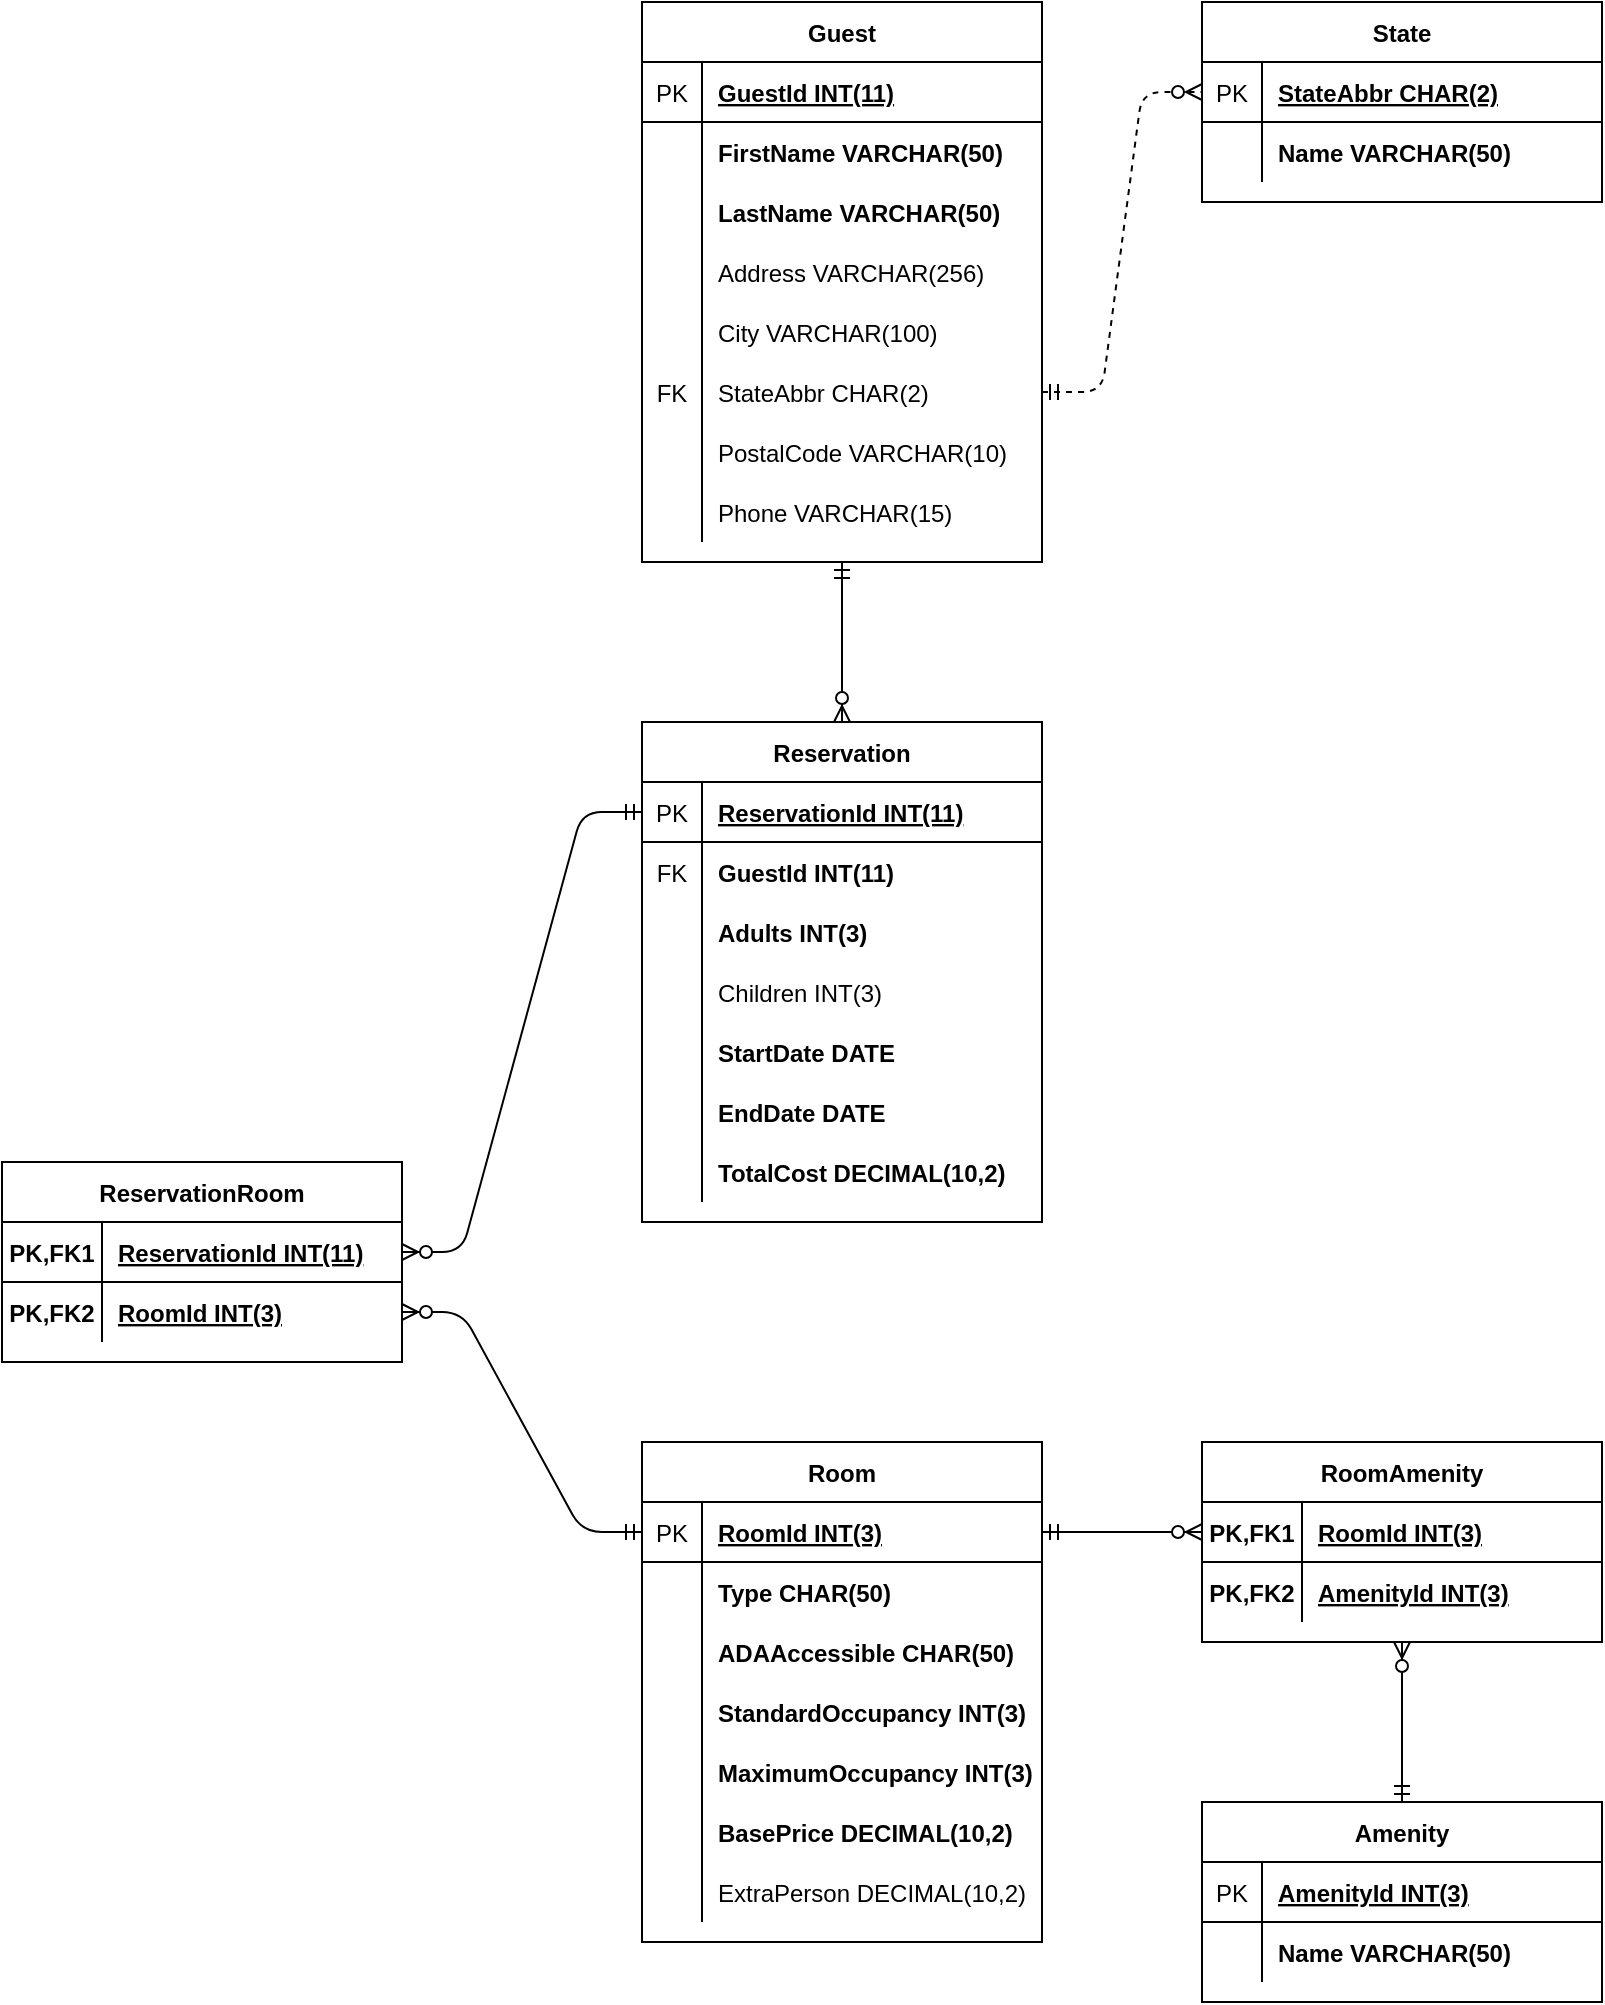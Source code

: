 <mxfile version="14.4.3" type="device"><diagram id="R2lEEEUBdFMjLlhIrx00" name="Page-1"><mxGraphModel dx="822" dy="461" grid="1" gridSize="10" guides="1" tooltips="1" connect="1" arrows="1" fold="1" page="1" pageScale="1" pageWidth="850" pageHeight="1100" math="0" shadow="0" extFonts="Permanent Marker^https://fonts.googleapis.com/css?family=Permanent+Marker"><root><mxCell id="0"/><mxCell id="1" parent="0"/><mxCell id="C-vyLk0tnHw3VtMMgP7b-2" value="RoomAmenity" style="shape=table;startSize=30;container=1;collapsible=1;childLayout=tableLayout;fixedRows=1;rowLines=0;fontStyle=1;align=center;resizeLast=1;" parent="1" vertex="1"><mxGeometry x="640" y="760" width="200" height="100" as="geometry"/></mxCell><mxCell id="C-vyLk0tnHw3VtMMgP7b-3" value="" style="shape=partialRectangle;collapsible=0;dropTarget=0;pointerEvents=0;fillColor=none;points=[[0,0.5],[1,0.5]];portConstraint=eastwest;top=0;left=0;right=0;bottom=1;" parent="C-vyLk0tnHw3VtMMgP7b-2" vertex="1"><mxGeometry y="30" width="200" height="30" as="geometry"/></mxCell><mxCell id="C-vyLk0tnHw3VtMMgP7b-4" value="PK,FK1" style="shape=partialRectangle;overflow=hidden;connectable=0;fillColor=none;top=0;left=0;bottom=0;right=0;fontStyle=1;" parent="C-vyLk0tnHw3VtMMgP7b-3" vertex="1"><mxGeometry width="50" height="30" as="geometry"/></mxCell><mxCell id="C-vyLk0tnHw3VtMMgP7b-5" value="RoomId INT(3)" style="shape=partialRectangle;overflow=hidden;connectable=0;fillColor=none;top=0;left=0;bottom=0;right=0;align=left;spacingLeft=6;fontStyle=5;" parent="C-vyLk0tnHw3VtMMgP7b-3" vertex="1"><mxGeometry x="50" width="150" height="30" as="geometry"/></mxCell><mxCell id="C-vyLk0tnHw3VtMMgP7b-6" value="" style="shape=partialRectangle;collapsible=0;dropTarget=0;pointerEvents=0;fillColor=none;points=[[0,0.5],[1,0.5]];portConstraint=eastwest;top=0;left=0;right=0;bottom=0;" parent="C-vyLk0tnHw3VtMMgP7b-2" vertex="1"><mxGeometry y="60" width="200" height="30" as="geometry"/></mxCell><mxCell id="C-vyLk0tnHw3VtMMgP7b-7" value="PK,FK2" style="shape=partialRectangle;overflow=hidden;connectable=0;fillColor=none;top=0;left=0;bottom=0;right=0;fontStyle=1" parent="C-vyLk0tnHw3VtMMgP7b-6" vertex="1"><mxGeometry width="50" height="30" as="geometry"/></mxCell><mxCell id="C-vyLk0tnHw3VtMMgP7b-8" value="AmenityId INT(3)" style="shape=partialRectangle;overflow=hidden;connectable=0;fillColor=none;top=0;left=0;bottom=0;right=0;align=left;spacingLeft=6;fontStyle=5" parent="C-vyLk0tnHw3VtMMgP7b-6" vertex="1"><mxGeometry x="50" width="150" height="30" as="geometry"/></mxCell><mxCell id="C-vyLk0tnHw3VtMMgP7b-13" value="Amenity" style="shape=table;startSize=30;container=1;collapsible=1;childLayout=tableLayout;fixedRows=1;rowLines=0;fontStyle=1;align=center;resizeLast=1;" parent="1" vertex="1"><mxGeometry x="640" y="940" width="200" height="100" as="geometry"/></mxCell><mxCell id="C-vyLk0tnHw3VtMMgP7b-14" value="" style="shape=partialRectangle;collapsible=0;dropTarget=0;pointerEvents=0;fillColor=none;points=[[0,0.5],[1,0.5]];portConstraint=eastwest;top=0;left=0;right=0;bottom=1;" parent="C-vyLk0tnHw3VtMMgP7b-13" vertex="1"><mxGeometry y="30" width="200" height="30" as="geometry"/></mxCell><mxCell id="C-vyLk0tnHw3VtMMgP7b-15" value="PK" style="shape=partialRectangle;overflow=hidden;connectable=0;fillColor=none;top=0;left=0;bottom=0;right=0;fontStyle=0;" parent="C-vyLk0tnHw3VtMMgP7b-14" vertex="1"><mxGeometry width="30" height="30" as="geometry"/></mxCell><mxCell id="C-vyLk0tnHw3VtMMgP7b-16" value="AmenityId INT(3)" style="shape=partialRectangle;overflow=hidden;connectable=0;fillColor=none;top=0;left=0;bottom=0;right=0;align=left;spacingLeft=6;fontStyle=5;" parent="C-vyLk0tnHw3VtMMgP7b-14" vertex="1"><mxGeometry x="30" width="170" height="30" as="geometry"/></mxCell><mxCell id="C-vyLk0tnHw3VtMMgP7b-17" value="" style="shape=partialRectangle;collapsible=0;dropTarget=0;pointerEvents=0;fillColor=none;points=[[0,0.5],[1,0.5]];portConstraint=eastwest;top=0;left=0;right=0;bottom=0;" parent="C-vyLk0tnHw3VtMMgP7b-13" vertex="1"><mxGeometry y="60" width="200" height="30" as="geometry"/></mxCell><mxCell id="C-vyLk0tnHw3VtMMgP7b-18" value="" style="shape=partialRectangle;overflow=hidden;connectable=0;fillColor=none;top=0;left=0;bottom=0;right=0;" parent="C-vyLk0tnHw3VtMMgP7b-17" vertex="1"><mxGeometry width="30" height="30" as="geometry"/></mxCell><mxCell id="C-vyLk0tnHw3VtMMgP7b-19" value="Name VARCHAR(50)" style="shape=partialRectangle;overflow=hidden;connectable=0;fillColor=none;top=0;left=0;bottom=0;right=0;align=left;spacingLeft=6;fontStyle=1" parent="C-vyLk0tnHw3VtMMgP7b-17" vertex="1"><mxGeometry x="30" width="170" height="30" as="geometry"/></mxCell><mxCell id="C-vyLk0tnHw3VtMMgP7b-23" value="Room" style="shape=table;startSize=30;container=1;collapsible=1;childLayout=tableLayout;fixedRows=1;rowLines=0;fontStyle=1;align=center;resizeLast=1;" parent="1" vertex="1"><mxGeometry x="360" y="760" width="200" height="250" as="geometry"/></mxCell><mxCell id="C-vyLk0tnHw3VtMMgP7b-24" value="" style="shape=partialRectangle;collapsible=0;dropTarget=0;pointerEvents=0;fillColor=none;points=[[0,0.5],[1,0.5]];portConstraint=eastwest;top=0;left=0;right=0;bottom=1;" parent="C-vyLk0tnHw3VtMMgP7b-23" vertex="1"><mxGeometry y="30" width="200" height="30" as="geometry"/></mxCell><mxCell id="C-vyLk0tnHw3VtMMgP7b-25" value="PK" style="shape=partialRectangle;overflow=hidden;connectable=0;fillColor=none;top=0;left=0;bottom=0;right=0;fontStyle=0;" parent="C-vyLk0tnHw3VtMMgP7b-24" vertex="1"><mxGeometry width="30" height="30" as="geometry"/></mxCell><mxCell id="C-vyLk0tnHw3VtMMgP7b-26" value="RoomId INT(3)" style="shape=partialRectangle;overflow=hidden;connectable=0;fillColor=none;top=0;left=0;bottom=0;right=0;align=left;spacingLeft=6;fontStyle=5;" parent="C-vyLk0tnHw3VtMMgP7b-24" vertex="1"><mxGeometry x="30" width="170" height="30" as="geometry"/></mxCell><mxCell id="C-vyLk0tnHw3VtMMgP7b-27" value="" style="shape=partialRectangle;collapsible=0;dropTarget=0;pointerEvents=0;fillColor=none;points=[[0,0.5],[1,0.5]];portConstraint=eastwest;top=0;left=0;right=0;bottom=0;" parent="C-vyLk0tnHw3VtMMgP7b-23" vertex="1"><mxGeometry y="60" width="200" height="30" as="geometry"/></mxCell><mxCell id="C-vyLk0tnHw3VtMMgP7b-28" value="" style="shape=partialRectangle;overflow=hidden;connectable=0;fillColor=none;top=0;left=0;bottom=0;right=0;" parent="C-vyLk0tnHw3VtMMgP7b-27" vertex="1"><mxGeometry width="30" height="30" as="geometry"/></mxCell><mxCell id="C-vyLk0tnHw3VtMMgP7b-29" value="Type CHAR(50)" style="shape=partialRectangle;overflow=hidden;connectable=0;fillColor=none;top=0;left=0;bottom=0;right=0;align=left;spacingLeft=6;fontStyle=1" parent="C-vyLk0tnHw3VtMMgP7b-27" vertex="1"><mxGeometry x="30" width="170" height="30" as="geometry"/></mxCell><mxCell id="I8OYsC1YC5K97LVi_wlR-2" value="" style="shape=partialRectangle;collapsible=0;dropTarget=0;pointerEvents=0;fillColor=none;points=[[0,0.5],[1,0.5]];portConstraint=eastwest;top=0;left=0;right=0;bottom=0;" vertex="1" parent="C-vyLk0tnHw3VtMMgP7b-23"><mxGeometry y="90" width="200" height="30" as="geometry"/></mxCell><mxCell id="I8OYsC1YC5K97LVi_wlR-3" value="" style="shape=partialRectangle;overflow=hidden;connectable=0;fillColor=none;top=0;left=0;bottom=0;right=0;" vertex="1" parent="I8OYsC1YC5K97LVi_wlR-2"><mxGeometry width="30" height="30" as="geometry"/></mxCell><mxCell id="I8OYsC1YC5K97LVi_wlR-4" value="ADAAccessible CHAR(50)" style="shape=partialRectangle;overflow=hidden;connectable=0;fillColor=none;top=0;left=0;bottom=0;right=0;align=left;spacingLeft=6;fontStyle=1" vertex="1" parent="I8OYsC1YC5K97LVi_wlR-2"><mxGeometry x="30" width="170" height="30" as="geometry"/></mxCell><mxCell id="I8OYsC1YC5K97LVi_wlR-5" value="" style="shape=partialRectangle;collapsible=0;dropTarget=0;pointerEvents=0;fillColor=none;points=[[0,0.5],[1,0.5]];portConstraint=eastwest;top=0;left=0;right=0;bottom=0;" vertex="1" parent="C-vyLk0tnHw3VtMMgP7b-23"><mxGeometry y="120" width="200" height="30" as="geometry"/></mxCell><mxCell id="I8OYsC1YC5K97LVi_wlR-6" value="" style="shape=partialRectangle;overflow=hidden;connectable=0;fillColor=none;top=0;left=0;bottom=0;right=0;" vertex="1" parent="I8OYsC1YC5K97LVi_wlR-5"><mxGeometry width="30" height="30" as="geometry"/></mxCell><mxCell id="I8OYsC1YC5K97LVi_wlR-7" value="StandardOccupancy INT(3)" style="shape=partialRectangle;overflow=hidden;connectable=0;fillColor=none;top=0;left=0;bottom=0;right=0;align=left;spacingLeft=6;fontStyle=1" vertex="1" parent="I8OYsC1YC5K97LVi_wlR-5"><mxGeometry x="30" width="170" height="30" as="geometry"/></mxCell><mxCell id="I8OYsC1YC5K97LVi_wlR-8" value="" style="shape=partialRectangle;collapsible=0;dropTarget=0;pointerEvents=0;fillColor=none;points=[[0,0.5],[1,0.5]];portConstraint=eastwest;top=0;left=0;right=0;bottom=0;" vertex="1" parent="C-vyLk0tnHw3VtMMgP7b-23"><mxGeometry y="150" width="200" height="30" as="geometry"/></mxCell><mxCell id="I8OYsC1YC5K97LVi_wlR-9" value="" style="shape=partialRectangle;overflow=hidden;connectable=0;fillColor=none;top=0;left=0;bottom=0;right=0;" vertex="1" parent="I8OYsC1YC5K97LVi_wlR-8"><mxGeometry width="30" height="30" as="geometry"/></mxCell><mxCell id="I8OYsC1YC5K97LVi_wlR-10" value="MaximumOccupancy INT(3)" style="shape=partialRectangle;overflow=hidden;connectable=0;fillColor=none;top=0;left=0;bottom=0;right=0;align=left;spacingLeft=6;fontStyle=1" vertex="1" parent="I8OYsC1YC5K97LVi_wlR-8"><mxGeometry x="30" width="170" height="30" as="geometry"/></mxCell><mxCell id="I8OYsC1YC5K97LVi_wlR-11" value="" style="shape=partialRectangle;collapsible=0;dropTarget=0;pointerEvents=0;fillColor=none;points=[[0,0.5],[1,0.5]];portConstraint=eastwest;top=0;left=0;right=0;bottom=0;" vertex="1" parent="C-vyLk0tnHw3VtMMgP7b-23"><mxGeometry y="180" width="200" height="30" as="geometry"/></mxCell><mxCell id="I8OYsC1YC5K97LVi_wlR-12" value="" style="shape=partialRectangle;overflow=hidden;connectable=0;fillColor=none;top=0;left=0;bottom=0;right=0;" vertex="1" parent="I8OYsC1YC5K97LVi_wlR-11"><mxGeometry width="30" height="30" as="geometry"/></mxCell><mxCell id="I8OYsC1YC5K97LVi_wlR-13" value="BasePrice DECIMAL(10,2)" style="shape=partialRectangle;overflow=hidden;connectable=0;fillColor=none;top=0;left=0;bottom=0;right=0;align=left;spacingLeft=6;fontStyle=1" vertex="1" parent="I8OYsC1YC5K97LVi_wlR-11"><mxGeometry x="30" width="170" height="30" as="geometry"/></mxCell><mxCell id="I8OYsC1YC5K97LVi_wlR-14" value="" style="shape=partialRectangle;collapsible=0;dropTarget=0;pointerEvents=0;fillColor=none;points=[[0,0.5],[1,0.5]];portConstraint=eastwest;top=0;left=0;right=0;bottom=0;" vertex="1" parent="C-vyLk0tnHw3VtMMgP7b-23"><mxGeometry y="210" width="200" height="30" as="geometry"/></mxCell><mxCell id="I8OYsC1YC5K97LVi_wlR-15" value="" style="shape=partialRectangle;overflow=hidden;connectable=0;fillColor=none;top=0;left=0;bottom=0;right=0;" vertex="1" parent="I8OYsC1YC5K97LVi_wlR-14"><mxGeometry width="30" height="30" as="geometry"/></mxCell><mxCell id="I8OYsC1YC5K97LVi_wlR-16" value="ExtraPerson DECIMAL(10,2)" style="shape=partialRectangle;overflow=hidden;connectable=0;fillColor=none;top=0;left=0;bottom=0;right=0;align=left;spacingLeft=6;" vertex="1" parent="I8OYsC1YC5K97LVi_wlR-14"><mxGeometry x="30" width="170" height="30" as="geometry"/></mxCell><mxCell id="I8OYsC1YC5K97LVi_wlR-17" value="" style="edgeStyle=entityRelationEdgeStyle;fontSize=12;html=1;endArrow=ERzeroToMany;startArrow=ERmandOne;exitX=1;exitY=0.5;exitDx=0;exitDy=0;entryX=0;entryY=0.5;entryDx=0;entryDy=0;" edge="1" parent="1" source="C-vyLk0tnHw3VtMMgP7b-24" target="C-vyLk0tnHw3VtMMgP7b-3"><mxGeometry width="100" height="100" relative="1" as="geometry"><mxPoint x="290" y="180" as="sourcePoint"/><mxPoint x="358" y="85" as="targetPoint"/></mxGeometry></mxCell><mxCell id="I8OYsC1YC5K97LVi_wlR-21" value="Guest" style="shape=table;startSize=30;container=1;collapsible=1;childLayout=tableLayout;fixedRows=1;rowLines=0;fontStyle=1;align=center;resizeLast=1;" vertex="1" parent="1"><mxGeometry x="360" y="40" width="200" height="280" as="geometry"/></mxCell><mxCell id="I8OYsC1YC5K97LVi_wlR-22" value="" style="shape=partialRectangle;collapsible=0;dropTarget=0;pointerEvents=0;fillColor=none;points=[[0,0.5],[1,0.5]];portConstraint=eastwest;top=0;left=0;right=0;bottom=1;" vertex="1" parent="I8OYsC1YC5K97LVi_wlR-21"><mxGeometry y="30" width="200" height="30" as="geometry"/></mxCell><mxCell id="I8OYsC1YC5K97LVi_wlR-23" value="PK" style="shape=partialRectangle;overflow=hidden;connectable=0;fillColor=none;top=0;left=0;bottom=0;right=0;fontStyle=0;" vertex="1" parent="I8OYsC1YC5K97LVi_wlR-22"><mxGeometry width="30" height="30" as="geometry"/></mxCell><mxCell id="I8OYsC1YC5K97LVi_wlR-24" value="GuestId INT(11)" style="shape=partialRectangle;overflow=hidden;connectable=0;fillColor=none;top=0;left=0;bottom=0;right=0;align=left;spacingLeft=6;fontStyle=5;" vertex="1" parent="I8OYsC1YC5K97LVi_wlR-22"><mxGeometry x="30" width="170" height="30" as="geometry"/></mxCell><mxCell id="I8OYsC1YC5K97LVi_wlR-25" value="" style="shape=partialRectangle;collapsible=0;dropTarget=0;pointerEvents=0;fillColor=none;points=[[0,0.5],[1,0.5]];portConstraint=eastwest;top=0;left=0;right=0;bottom=0;" vertex="1" parent="I8OYsC1YC5K97LVi_wlR-21"><mxGeometry y="60" width="200" height="30" as="geometry"/></mxCell><mxCell id="I8OYsC1YC5K97LVi_wlR-26" value="" style="shape=partialRectangle;overflow=hidden;connectable=0;fillColor=none;top=0;left=0;bottom=0;right=0;" vertex="1" parent="I8OYsC1YC5K97LVi_wlR-25"><mxGeometry width="30" height="30" as="geometry"/></mxCell><mxCell id="I8OYsC1YC5K97LVi_wlR-27" value="FirstName VARCHAR(50)" style="shape=partialRectangle;overflow=hidden;connectable=0;fillColor=none;top=0;left=0;bottom=0;right=0;align=left;spacingLeft=6;fontStyle=1" vertex="1" parent="I8OYsC1YC5K97LVi_wlR-25"><mxGeometry x="30" width="170" height="30" as="geometry"/></mxCell><mxCell id="I8OYsC1YC5K97LVi_wlR-28" value="" style="shape=partialRectangle;collapsible=0;dropTarget=0;pointerEvents=0;fillColor=none;points=[[0,0.5],[1,0.5]];portConstraint=eastwest;top=0;left=0;right=0;bottom=0;" vertex="1" parent="I8OYsC1YC5K97LVi_wlR-21"><mxGeometry y="90" width="200" height="30" as="geometry"/></mxCell><mxCell id="I8OYsC1YC5K97LVi_wlR-29" value="" style="shape=partialRectangle;overflow=hidden;connectable=0;fillColor=none;top=0;left=0;bottom=0;right=0;" vertex="1" parent="I8OYsC1YC5K97LVi_wlR-28"><mxGeometry width="30" height="30" as="geometry"/></mxCell><mxCell id="I8OYsC1YC5K97LVi_wlR-30" value="LastName VARCHAR(50)" style="shape=partialRectangle;overflow=hidden;connectable=0;fillColor=none;top=0;left=0;bottom=0;right=0;align=left;spacingLeft=6;fontStyle=1" vertex="1" parent="I8OYsC1YC5K97LVi_wlR-28"><mxGeometry x="30" width="170" height="30" as="geometry"/></mxCell><mxCell id="I8OYsC1YC5K97LVi_wlR-31" value="" style="shape=partialRectangle;collapsible=0;dropTarget=0;pointerEvents=0;fillColor=none;points=[[0,0.5],[1,0.5]];portConstraint=eastwest;top=0;left=0;right=0;bottom=0;" vertex="1" parent="I8OYsC1YC5K97LVi_wlR-21"><mxGeometry y="120" width="200" height="30" as="geometry"/></mxCell><mxCell id="I8OYsC1YC5K97LVi_wlR-32" value="" style="shape=partialRectangle;overflow=hidden;connectable=0;fillColor=none;top=0;left=0;bottom=0;right=0;" vertex="1" parent="I8OYsC1YC5K97LVi_wlR-31"><mxGeometry width="30" height="30" as="geometry"/></mxCell><mxCell id="I8OYsC1YC5K97LVi_wlR-33" value="Address VARCHAR(256)" style="shape=partialRectangle;overflow=hidden;connectable=0;fillColor=none;top=0;left=0;bottom=0;right=0;align=left;spacingLeft=6;fontStyle=0" vertex="1" parent="I8OYsC1YC5K97LVi_wlR-31"><mxGeometry x="30" width="170" height="30" as="geometry"/></mxCell><mxCell id="I8OYsC1YC5K97LVi_wlR-34" value="" style="shape=partialRectangle;collapsible=0;dropTarget=0;pointerEvents=0;fillColor=none;points=[[0,0.5],[1,0.5]];portConstraint=eastwest;top=0;left=0;right=0;bottom=0;" vertex="1" parent="I8OYsC1YC5K97LVi_wlR-21"><mxGeometry y="150" width="200" height="30" as="geometry"/></mxCell><mxCell id="I8OYsC1YC5K97LVi_wlR-35" value="" style="shape=partialRectangle;overflow=hidden;connectable=0;fillColor=none;top=0;left=0;bottom=0;right=0;" vertex="1" parent="I8OYsC1YC5K97LVi_wlR-34"><mxGeometry width="30" height="30" as="geometry"/></mxCell><mxCell id="I8OYsC1YC5K97LVi_wlR-36" value="City VARCHAR(100)" style="shape=partialRectangle;overflow=hidden;connectable=0;fillColor=none;top=0;left=0;bottom=0;right=0;align=left;spacingLeft=6;fontStyle=0" vertex="1" parent="I8OYsC1YC5K97LVi_wlR-34"><mxGeometry x="30" width="170" height="30" as="geometry"/></mxCell><mxCell id="I8OYsC1YC5K97LVi_wlR-37" value="" style="shape=partialRectangle;collapsible=0;dropTarget=0;pointerEvents=0;fillColor=none;points=[[0,0.5],[1,0.5]];portConstraint=eastwest;top=0;left=0;right=0;bottom=0;" vertex="1" parent="I8OYsC1YC5K97LVi_wlR-21"><mxGeometry y="180" width="200" height="30" as="geometry"/></mxCell><mxCell id="I8OYsC1YC5K97LVi_wlR-38" value="FK" style="shape=partialRectangle;overflow=hidden;connectable=0;fillColor=none;top=0;left=0;bottom=0;right=0;" vertex="1" parent="I8OYsC1YC5K97LVi_wlR-37"><mxGeometry width="30" height="30" as="geometry"/></mxCell><mxCell id="I8OYsC1YC5K97LVi_wlR-39" value="StateAbbr CHAR(2)" style="shape=partialRectangle;overflow=hidden;connectable=0;fillColor=none;top=0;left=0;bottom=0;right=0;align=left;spacingLeft=6;fontStyle=0" vertex="1" parent="I8OYsC1YC5K97LVi_wlR-37"><mxGeometry x="30" width="170" height="30" as="geometry"/></mxCell><mxCell id="I8OYsC1YC5K97LVi_wlR-40" value="" style="shape=partialRectangle;collapsible=0;dropTarget=0;pointerEvents=0;fillColor=none;points=[[0,0.5],[1,0.5]];portConstraint=eastwest;top=0;left=0;right=0;bottom=0;" vertex="1" parent="I8OYsC1YC5K97LVi_wlR-21"><mxGeometry y="210" width="200" height="30" as="geometry"/></mxCell><mxCell id="I8OYsC1YC5K97LVi_wlR-41" value="" style="shape=partialRectangle;overflow=hidden;connectable=0;fillColor=none;top=0;left=0;bottom=0;right=0;" vertex="1" parent="I8OYsC1YC5K97LVi_wlR-40"><mxGeometry width="30" height="30" as="geometry"/></mxCell><mxCell id="I8OYsC1YC5K97LVi_wlR-42" value="PostalCode VARCHAR(10)" style="shape=partialRectangle;overflow=hidden;connectable=0;fillColor=none;top=0;left=0;bottom=0;right=0;align=left;spacingLeft=6;" vertex="1" parent="I8OYsC1YC5K97LVi_wlR-40"><mxGeometry x="30" width="170" height="30" as="geometry"/></mxCell><mxCell id="I8OYsC1YC5K97LVi_wlR-43" value="" style="shape=partialRectangle;collapsible=0;dropTarget=0;pointerEvents=0;fillColor=none;points=[[0,0.5],[1,0.5]];portConstraint=eastwest;top=0;left=0;right=0;bottom=0;" vertex="1" parent="I8OYsC1YC5K97LVi_wlR-21"><mxGeometry y="240" width="200" height="30" as="geometry"/></mxCell><mxCell id="I8OYsC1YC5K97LVi_wlR-44" value="" style="shape=partialRectangle;overflow=hidden;connectable=0;fillColor=none;top=0;left=0;bottom=0;right=0;" vertex="1" parent="I8OYsC1YC5K97LVi_wlR-43"><mxGeometry width="30" height="30" as="geometry"/></mxCell><mxCell id="I8OYsC1YC5K97LVi_wlR-45" value="Phone VARCHAR(15)" style="shape=partialRectangle;overflow=hidden;connectable=0;fillColor=none;top=0;left=0;bottom=0;right=0;align=left;spacingLeft=6;" vertex="1" parent="I8OYsC1YC5K97LVi_wlR-43"><mxGeometry x="30" width="170" height="30" as="geometry"/></mxCell><mxCell id="I8OYsC1YC5K97LVi_wlR-46" value="State" style="shape=table;startSize=30;container=1;collapsible=1;childLayout=tableLayout;fixedRows=1;rowLines=0;fontStyle=1;align=center;resizeLast=1;" vertex="1" parent="1"><mxGeometry x="640" y="40" width="200" height="100" as="geometry"/></mxCell><mxCell id="I8OYsC1YC5K97LVi_wlR-47" value="" style="shape=partialRectangle;collapsible=0;dropTarget=0;pointerEvents=0;fillColor=none;points=[[0,0.5],[1,0.5]];portConstraint=eastwest;top=0;left=0;right=0;bottom=1;" vertex="1" parent="I8OYsC1YC5K97LVi_wlR-46"><mxGeometry y="30" width="200" height="30" as="geometry"/></mxCell><mxCell id="I8OYsC1YC5K97LVi_wlR-48" value="PK" style="shape=partialRectangle;overflow=hidden;connectable=0;fillColor=none;top=0;left=0;bottom=0;right=0;fontStyle=0;" vertex="1" parent="I8OYsC1YC5K97LVi_wlR-47"><mxGeometry width="30" height="30" as="geometry"/></mxCell><mxCell id="I8OYsC1YC5K97LVi_wlR-49" value="StateAbbr CHAR(2)" style="shape=partialRectangle;overflow=hidden;connectable=0;fillColor=none;top=0;left=0;bottom=0;right=0;align=left;spacingLeft=6;fontStyle=5;" vertex="1" parent="I8OYsC1YC5K97LVi_wlR-47"><mxGeometry x="30" width="170" height="30" as="geometry"/></mxCell><mxCell id="I8OYsC1YC5K97LVi_wlR-50" value="" style="shape=partialRectangle;collapsible=0;dropTarget=0;pointerEvents=0;fillColor=none;points=[[0,0.5],[1,0.5]];portConstraint=eastwest;top=0;left=0;right=0;bottom=0;" vertex="1" parent="I8OYsC1YC5K97LVi_wlR-46"><mxGeometry y="60" width="200" height="30" as="geometry"/></mxCell><mxCell id="I8OYsC1YC5K97LVi_wlR-51" value="" style="shape=partialRectangle;overflow=hidden;connectable=0;fillColor=none;top=0;left=0;bottom=0;right=0;" vertex="1" parent="I8OYsC1YC5K97LVi_wlR-50"><mxGeometry width="30" height="30" as="geometry"/></mxCell><mxCell id="I8OYsC1YC5K97LVi_wlR-52" value="Name VARCHAR(50)" style="shape=partialRectangle;overflow=hidden;connectable=0;fillColor=none;top=0;left=0;bottom=0;right=0;align=left;spacingLeft=6;fontStyle=1" vertex="1" parent="I8OYsC1YC5K97LVi_wlR-50"><mxGeometry x="30" width="170" height="30" as="geometry"/></mxCell><mxCell id="I8OYsC1YC5K97LVi_wlR-53" value="" style="edgeStyle=entityRelationEdgeStyle;fontSize=12;html=1;endArrow=ERzeroToMany;startArrow=ERmandOne;dashed=1;exitX=1;exitY=0.5;exitDx=0;exitDy=0;entryX=0;entryY=0.5;entryDx=0;entryDy=0;" edge="1" parent="1" source="I8OYsC1YC5K97LVi_wlR-37" target="I8OYsC1YC5K97LVi_wlR-47"><mxGeometry width="100" height="100" relative="1" as="geometry"><mxPoint x="520" y="140" as="sourcePoint"/><mxPoint x="620" y="40" as="targetPoint"/></mxGeometry></mxCell><mxCell id="I8OYsC1YC5K97LVi_wlR-56" value="Reservation" style="shape=table;startSize=30;container=1;collapsible=1;childLayout=tableLayout;fixedRows=1;rowLines=0;fontStyle=1;align=center;resizeLast=1;" vertex="1" parent="1"><mxGeometry x="360" y="400" width="200" height="250" as="geometry"/></mxCell><mxCell id="I8OYsC1YC5K97LVi_wlR-57" value="" style="shape=partialRectangle;collapsible=0;dropTarget=0;pointerEvents=0;fillColor=none;points=[[0,0.5],[1,0.5]];portConstraint=eastwest;top=0;left=0;right=0;bottom=1;" vertex="1" parent="I8OYsC1YC5K97LVi_wlR-56"><mxGeometry y="30" width="200" height="30" as="geometry"/></mxCell><mxCell id="I8OYsC1YC5K97LVi_wlR-58" value="PK" style="shape=partialRectangle;overflow=hidden;connectable=0;fillColor=none;top=0;left=0;bottom=0;right=0;fontStyle=0;" vertex="1" parent="I8OYsC1YC5K97LVi_wlR-57"><mxGeometry width="30" height="30" as="geometry"/></mxCell><mxCell id="I8OYsC1YC5K97LVi_wlR-59" value="ReservationId INT(11)" style="shape=partialRectangle;overflow=hidden;connectable=0;fillColor=none;top=0;left=0;bottom=0;right=0;align=left;spacingLeft=6;fontStyle=5;" vertex="1" parent="I8OYsC1YC5K97LVi_wlR-57"><mxGeometry x="30" width="170" height="30" as="geometry"/></mxCell><mxCell id="I8OYsC1YC5K97LVi_wlR-60" value="" style="shape=partialRectangle;collapsible=0;dropTarget=0;pointerEvents=0;fillColor=none;points=[[0,0.5],[1,0.5]];portConstraint=eastwest;top=0;left=0;right=0;bottom=0;" vertex="1" parent="I8OYsC1YC5K97LVi_wlR-56"><mxGeometry y="60" width="200" height="30" as="geometry"/></mxCell><mxCell id="I8OYsC1YC5K97LVi_wlR-61" value="FK" style="shape=partialRectangle;overflow=hidden;connectable=0;fillColor=none;top=0;left=0;bottom=0;right=0;" vertex="1" parent="I8OYsC1YC5K97LVi_wlR-60"><mxGeometry width="30" height="30" as="geometry"/></mxCell><mxCell id="I8OYsC1YC5K97LVi_wlR-62" value="GuestId INT(11)" style="shape=partialRectangle;overflow=hidden;connectable=0;fillColor=none;top=0;left=0;bottom=0;right=0;align=left;spacingLeft=6;fontStyle=1" vertex="1" parent="I8OYsC1YC5K97LVi_wlR-60"><mxGeometry x="30" width="170" height="30" as="geometry"/></mxCell><mxCell id="I8OYsC1YC5K97LVi_wlR-66" value="" style="shape=partialRectangle;collapsible=0;dropTarget=0;pointerEvents=0;fillColor=none;points=[[0,0.5],[1,0.5]];portConstraint=eastwest;top=0;left=0;right=0;bottom=0;" vertex="1" parent="I8OYsC1YC5K97LVi_wlR-56"><mxGeometry y="90" width="200" height="30" as="geometry"/></mxCell><mxCell id="I8OYsC1YC5K97LVi_wlR-67" value="" style="shape=partialRectangle;overflow=hidden;connectable=0;fillColor=none;top=0;left=0;bottom=0;right=0;" vertex="1" parent="I8OYsC1YC5K97LVi_wlR-66"><mxGeometry width="30" height="30" as="geometry"/></mxCell><mxCell id="I8OYsC1YC5K97LVi_wlR-68" value="Adults INT(3)" style="shape=partialRectangle;overflow=hidden;connectable=0;fillColor=none;top=0;left=0;bottom=0;right=0;align=left;spacingLeft=6;fontStyle=1" vertex="1" parent="I8OYsC1YC5K97LVi_wlR-66"><mxGeometry x="30" width="170" height="30" as="geometry"/></mxCell><mxCell id="I8OYsC1YC5K97LVi_wlR-69" value="" style="shape=partialRectangle;collapsible=0;dropTarget=0;pointerEvents=0;fillColor=none;points=[[0,0.5],[1,0.5]];portConstraint=eastwest;top=0;left=0;right=0;bottom=0;" vertex="1" parent="I8OYsC1YC5K97LVi_wlR-56"><mxGeometry y="120" width="200" height="30" as="geometry"/></mxCell><mxCell id="I8OYsC1YC5K97LVi_wlR-70" value="" style="shape=partialRectangle;overflow=hidden;connectable=0;fillColor=none;top=0;left=0;bottom=0;right=0;" vertex="1" parent="I8OYsC1YC5K97LVi_wlR-69"><mxGeometry width="30" height="30" as="geometry"/></mxCell><mxCell id="I8OYsC1YC5K97LVi_wlR-71" value="Children INT(3)" style="shape=partialRectangle;overflow=hidden;connectable=0;fillColor=none;top=0;left=0;bottom=0;right=0;align=left;spacingLeft=6;fontStyle=0" vertex="1" parent="I8OYsC1YC5K97LVi_wlR-69"><mxGeometry x="30" width="170" height="30" as="geometry"/></mxCell><mxCell id="I8OYsC1YC5K97LVi_wlR-72" value="" style="shape=partialRectangle;collapsible=0;dropTarget=0;pointerEvents=0;fillColor=none;points=[[0,0.5],[1,0.5]];portConstraint=eastwest;top=0;left=0;right=0;bottom=0;" vertex="1" parent="I8OYsC1YC5K97LVi_wlR-56"><mxGeometry y="150" width="200" height="30" as="geometry"/></mxCell><mxCell id="I8OYsC1YC5K97LVi_wlR-73" value="" style="shape=partialRectangle;overflow=hidden;connectable=0;fillColor=none;top=0;left=0;bottom=0;right=0;" vertex="1" parent="I8OYsC1YC5K97LVi_wlR-72"><mxGeometry width="30" height="30" as="geometry"/></mxCell><mxCell id="I8OYsC1YC5K97LVi_wlR-74" value="StartDate DATE" style="shape=partialRectangle;overflow=hidden;connectable=0;fillColor=none;top=0;left=0;bottom=0;right=0;align=left;spacingLeft=6;fontStyle=1" vertex="1" parent="I8OYsC1YC5K97LVi_wlR-72"><mxGeometry x="30" width="170" height="30" as="geometry"/></mxCell><mxCell id="I8OYsC1YC5K97LVi_wlR-75" value="" style="shape=partialRectangle;collapsible=0;dropTarget=0;pointerEvents=0;fillColor=none;points=[[0,0.5],[1,0.5]];portConstraint=eastwest;top=0;left=0;right=0;bottom=0;" vertex="1" parent="I8OYsC1YC5K97LVi_wlR-56"><mxGeometry y="180" width="200" height="30" as="geometry"/></mxCell><mxCell id="I8OYsC1YC5K97LVi_wlR-76" value="" style="shape=partialRectangle;overflow=hidden;connectable=0;fillColor=none;top=0;left=0;bottom=0;right=0;" vertex="1" parent="I8OYsC1YC5K97LVi_wlR-75"><mxGeometry width="30" height="30" as="geometry"/></mxCell><mxCell id="I8OYsC1YC5K97LVi_wlR-77" value="EndDate DATE" style="shape=partialRectangle;overflow=hidden;connectable=0;fillColor=none;top=0;left=0;bottom=0;right=0;align=left;spacingLeft=6;fontStyle=1" vertex="1" parent="I8OYsC1YC5K97LVi_wlR-75"><mxGeometry x="30" width="170" height="30" as="geometry"/></mxCell><mxCell id="I8OYsC1YC5K97LVi_wlR-78" value="" style="shape=partialRectangle;collapsible=0;dropTarget=0;pointerEvents=0;fillColor=none;points=[[0,0.5],[1,0.5]];portConstraint=eastwest;top=0;left=0;right=0;bottom=0;" vertex="1" parent="I8OYsC1YC5K97LVi_wlR-56"><mxGeometry y="210" width="200" height="30" as="geometry"/></mxCell><mxCell id="I8OYsC1YC5K97LVi_wlR-79" value="" style="shape=partialRectangle;overflow=hidden;connectable=0;fillColor=none;top=0;left=0;bottom=0;right=0;" vertex="1" parent="I8OYsC1YC5K97LVi_wlR-78"><mxGeometry width="30" height="30" as="geometry"/></mxCell><mxCell id="I8OYsC1YC5K97LVi_wlR-80" value="TotalCost DECIMAL(10,2)" style="shape=partialRectangle;overflow=hidden;connectable=0;fillColor=none;top=0;left=0;bottom=0;right=0;align=left;spacingLeft=6;fontStyle=1" vertex="1" parent="I8OYsC1YC5K97LVi_wlR-78"><mxGeometry x="30" width="170" height="30" as="geometry"/></mxCell><mxCell id="I8OYsC1YC5K97LVi_wlR-84" value="" style="endArrow=none;html=1;endArrow=ERzeroToMany;startArrow=ERmandOne;exitX=0.5;exitY=1;exitDx=0;exitDy=0;entryX=0.5;entryY=0;entryDx=0;entryDy=0;" edge="1" parent="1" source="I8OYsC1YC5K97LVi_wlR-21" target="I8OYsC1YC5K97LVi_wlR-56"><mxGeometry width="50" height="50" relative="1" as="geometry"><mxPoint x="350" y="450" as="sourcePoint"/><mxPoint x="510" y="370" as="targetPoint"/><Array as="points"/></mxGeometry></mxCell><mxCell id="I8OYsC1YC5K97LVi_wlR-87" value="" style="endArrow=none;html=1;endArrow=ERzeroToMany;startArrow=ERmandOne;exitX=0.5;exitY=0;exitDx=0;exitDy=0;entryX=0.5;entryY=1;entryDx=0;entryDy=0;" edge="1" parent="1" source="C-vyLk0tnHw3VtMMgP7b-13" target="C-vyLk0tnHw3VtMMgP7b-2"><mxGeometry width="50" height="50" relative="1" as="geometry"><mxPoint x="739.5" y="950" as="sourcePoint"/><mxPoint x="739.5" y="870" as="targetPoint"/><Array as="points"/></mxGeometry></mxCell><mxCell id="I8OYsC1YC5K97LVi_wlR-91" value="ReservationRoom" style="shape=table;startSize=30;container=1;collapsible=1;childLayout=tableLayout;fixedRows=1;rowLines=0;fontStyle=1;align=center;resizeLast=1;" vertex="1" parent="1"><mxGeometry x="40" y="620" width="200" height="100" as="geometry"/></mxCell><mxCell id="I8OYsC1YC5K97LVi_wlR-92" value="" style="shape=partialRectangle;collapsible=0;dropTarget=0;pointerEvents=0;fillColor=none;points=[[0,0.5],[1,0.5]];portConstraint=eastwest;top=0;left=0;right=0;bottom=1;" vertex="1" parent="I8OYsC1YC5K97LVi_wlR-91"><mxGeometry y="30" width="200" height="30" as="geometry"/></mxCell><mxCell id="I8OYsC1YC5K97LVi_wlR-93" value="PK,FK1" style="shape=partialRectangle;overflow=hidden;connectable=0;fillColor=none;top=0;left=0;bottom=0;right=0;fontStyle=1;" vertex="1" parent="I8OYsC1YC5K97LVi_wlR-92"><mxGeometry width="50" height="30" as="geometry"/></mxCell><mxCell id="I8OYsC1YC5K97LVi_wlR-94" value="ReservationId INT(11)" style="shape=partialRectangle;overflow=hidden;connectable=0;fillColor=none;top=0;left=0;bottom=0;right=0;align=left;spacingLeft=6;fontStyle=5;" vertex="1" parent="I8OYsC1YC5K97LVi_wlR-92"><mxGeometry x="50" width="150" height="30" as="geometry"/></mxCell><mxCell id="I8OYsC1YC5K97LVi_wlR-95" value="" style="shape=partialRectangle;collapsible=0;dropTarget=0;pointerEvents=0;fillColor=none;points=[[0,0.5],[1,0.5]];portConstraint=eastwest;top=0;left=0;right=0;bottom=0;" vertex="1" parent="I8OYsC1YC5K97LVi_wlR-91"><mxGeometry y="60" width="200" height="30" as="geometry"/></mxCell><mxCell id="I8OYsC1YC5K97LVi_wlR-96" value="PK,FK2" style="shape=partialRectangle;overflow=hidden;connectable=0;fillColor=none;top=0;left=0;bottom=0;right=0;fontStyle=1" vertex="1" parent="I8OYsC1YC5K97LVi_wlR-95"><mxGeometry width="50" height="30" as="geometry"/></mxCell><mxCell id="I8OYsC1YC5K97LVi_wlR-97" value="RoomId INT(3)" style="shape=partialRectangle;overflow=hidden;connectable=0;fillColor=none;top=0;left=0;bottom=0;right=0;align=left;spacingLeft=6;fontStyle=5" vertex="1" parent="I8OYsC1YC5K97LVi_wlR-95"><mxGeometry x="50" width="150" height="30" as="geometry"/></mxCell><mxCell id="I8OYsC1YC5K97LVi_wlR-98" value="" style="edgeStyle=entityRelationEdgeStyle;fontSize=12;html=1;endArrow=ERzeroToMany;startArrow=ERmandOne;entryX=1;entryY=0.5;entryDx=0;entryDy=0;exitX=0;exitY=0.5;exitDx=0;exitDy=0;" edge="1" parent="1" source="I8OYsC1YC5K97LVi_wlR-57" target="I8OYsC1YC5K97LVi_wlR-92"><mxGeometry width="100" height="100" relative="1" as="geometry"><mxPoint x="110" y="620" as="sourcePoint"/><mxPoint x="210" y="520" as="targetPoint"/></mxGeometry></mxCell><mxCell id="I8OYsC1YC5K97LVi_wlR-99" value="" style="edgeStyle=entityRelationEdgeStyle;fontSize=12;html=1;endArrow=ERzeroToMany;startArrow=ERmandOne;entryX=1;entryY=0.5;entryDx=0;entryDy=0;exitX=0;exitY=0.5;exitDx=0;exitDy=0;" edge="1" parent="1" source="C-vyLk0tnHw3VtMMgP7b-24" target="I8OYsC1YC5K97LVi_wlR-95"><mxGeometry width="100" height="100" relative="1" as="geometry"><mxPoint x="150" y="920" as="sourcePoint"/><mxPoint x="250" y="820" as="targetPoint"/></mxGeometry></mxCell></root></mxGraphModel></diagram></mxfile>